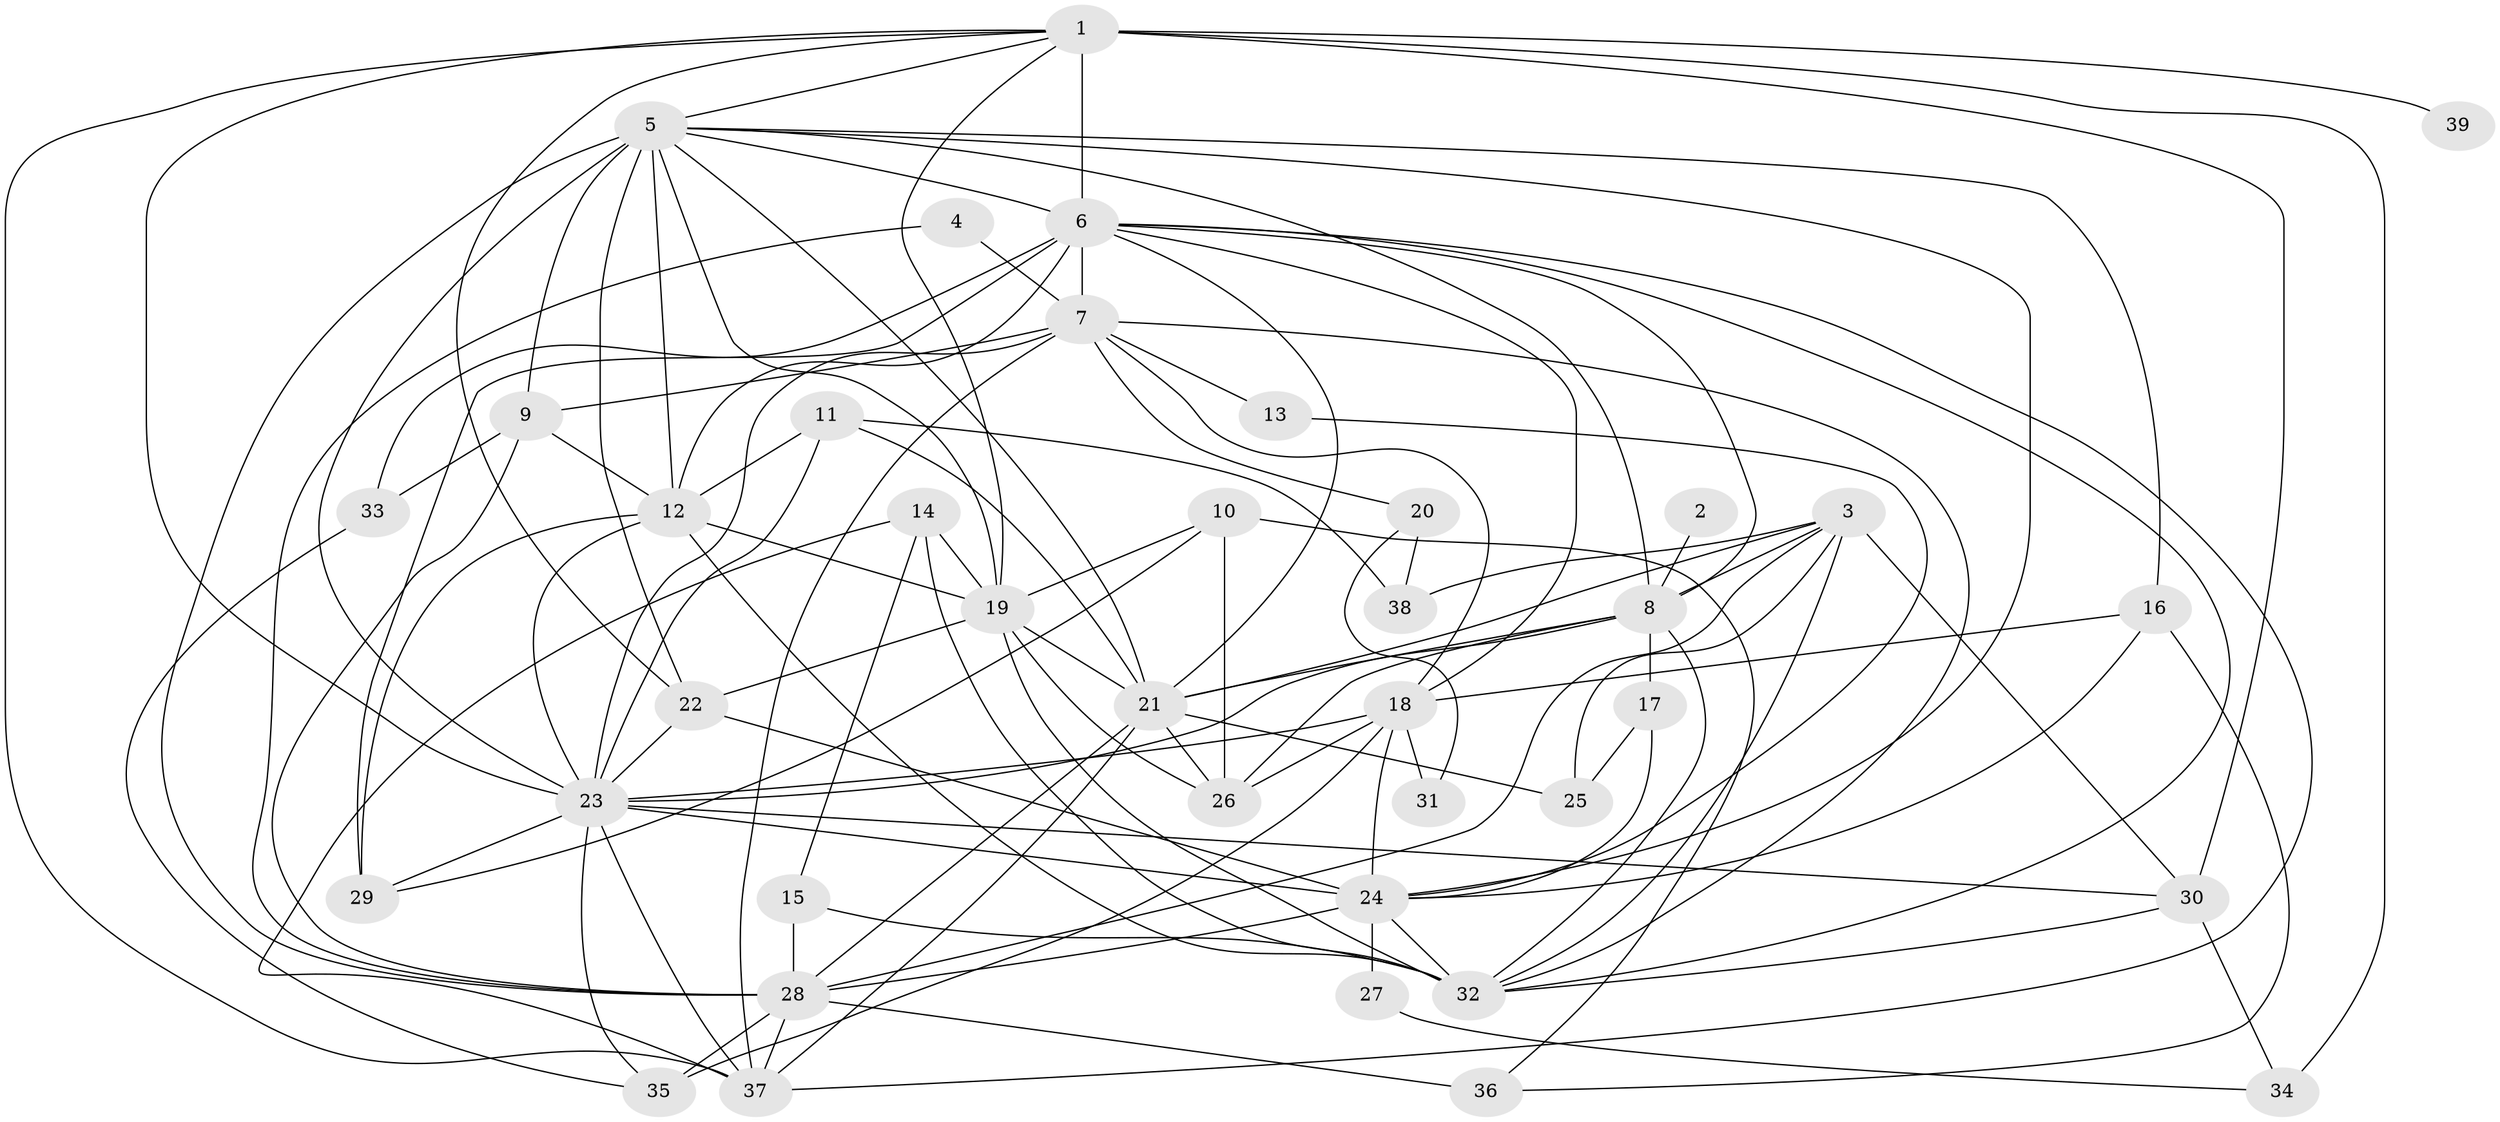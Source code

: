 // original degree distribution, {9: 0.010309278350515464, 2: 0.16494845360824742, 4: 0.26804123711340205, 7: 0.041237113402061855, 3: 0.24742268041237114, 5: 0.13402061855670103, 6: 0.13402061855670103}
// Generated by graph-tools (version 1.1) at 2025/51/03/04/25 22:51:15]
// undirected, 39 vertices, 110 edges
graph export_dot {
  node [color=gray90,style=filled];
  1;
  2;
  3;
  4;
  5;
  6;
  7;
  8;
  9;
  10;
  11;
  12;
  13;
  14;
  15;
  16;
  17;
  18;
  19;
  20;
  21;
  22;
  23;
  24;
  25;
  26;
  27;
  28;
  29;
  30;
  31;
  32;
  33;
  34;
  35;
  36;
  37;
  38;
  39;
  1 -- 5 [weight=1.0];
  1 -- 6 [weight=2.0];
  1 -- 19 [weight=1.0];
  1 -- 22 [weight=1.0];
  1 -- 23 [weight=1.0];
  1 -- 30 [weight=1.0];
  1 -- 34 [weight=1.0];
  1 -- 37 [weight=1.0];
  1 -- 39 [weight=2.0];
  2 -- 8 [weight=2.0];
  3 -- 8 [weight=1.0];
  3 -- 21 [weight=1.0];
  3 -- 25 [weight=1.0];
  3 -- 28 [weight=1.0];
  3 -- 30 [weight=1.0];
  3 -- 32 [weight=1.0];
  3 -- 38 [weight=1.0];
  4 -- 7 [weight=2.0];
  4 -- 28 [weight=2.0];
  5 -- 6 [weight=1.0];
  5 -- 8 [weight=1.0];
  5 -- 9 [weight=3.0];
  5 -- 12 [weight=2.0];
  5 -- 16 [weight=1.0];
  5 -- 19 [weight=1.0];
  5 -- 21 [weight=1.0];
  5 -- 22 [weight=1.0];
  5 -- 23 [weight=2.0];
  5 -- 24 [weight=1.0];
  5 -- 28 [weight=1.0];
  6 -- 7 [weight=2.0];
  6 -- 8 [weight=1.0];
  6 -- 12 [weight=1.0];
  6 -- 18 [weight=1.0];
  6 -- 21 [weight=1.0];
  6 -- 29 [weight=1.0];
  6 -- 32 [weight=1.0];
  6 -- 33 [weight=1.0];
  6 -- 37 [weight=1.0];
  7 -- 9 [weight=1.0];
  7 -- 13 [weight=1.0];
  7 -- 18 [weight=1.0];
  7 -- 20 [weight=1.0];
  7 -- 23 [weight=1.0];
  7 -- 32 [weight=1.0];
  7 -- 37 [weight=1.0];
  8 -- 17 [weight=3.0];
  8 -- 21 [weight=1.0];
  8 -- 23 [weight=1.0];
  8 -- 26 [weight=1.0];
  8 -- 32 [weight=1.0];
  9 -- 12 [weight=1.0];
  9 -- 28 [weight=1.0];
  9 -- 33 [weight=1.0];
  10 -- 19 [weight=1.0];
  10 -- 26 [weight=3.0];
  10 -- 29 [weight=1.0];
  10 -- 36 [weight=1.0];
  11 -- 12 [weight=2.0];
  11 -- 21 [weight=1.0];
  11 -- 23 [weight=2.0];
  11 -- 38 [weight=1.0];
  12 -- 19 [weight=1.0];
  12 -- 23 [weight=1.0];
  12 -- 29 [weight=2.0];
  12 -- 32 [weight=2.0];
  13 -- 24 [weight=1.0];
  14 -- 15 [weight=1.0];
  14 -- 19 [weight=1.0];
  14 -- 32 [weight=1.0];
  14 -- 37 [weight=1.0];
  15 -- 28 [weight=2.0];
  15 -- 32 [weight=1.0];
  16 -- 18 [weight=1.0];
  16 -- 24 [weight=1.0];
  16 -- 36 [weight=1.0];
  17 -- 24 [weight=1.0];
  17 -- 25 [weight=2.0];
  18 -- 23 [weight=1.0];
  18 -- 24 [weight=1.0];
  18 -- 26 [weight=1.0];
  18 -- 31 [weight=1.0];
  18 -- 35 [weight=1.0];
  19 -- 21 [weight=1.0];
  19 -- 22 [weight=1.0];
  19 -- 26 [weight=1.0];
  19 -- 32 [weight=1.0];
  20 -- 31 [weight=1.0];
  20 -- 38 [weight=1.0];
  21 -- 25 [weight=2.0];
  21 -- 26 [weight=1.0];
  21 -- 28 [weight=1.0];
  21 -- 37 [weight=1.0];
  22 -- 23 [weight=1.0];
  22 -- 24 [weight=3.0];
  23 -- 24 [weight=1.0];
  23 -- 29 [weight=2.0];
  23 -- 30 [weight=1.0];
  23 -- 35 [weight=1.0];
  23 -- 37 [weight=1.0];
  24 -- 27 [weight=1.0];
  24 -- 28 [weight=1.0];
  24 -- 32 [weight=1.0];
  27 -- 34 [weight=1.0];
  28 -- 35 [weight=2.0];
  28 -- 36 [weight=2.0];
  28 -- 37 [weight=1.0];
  30 -- 32 [weight=1.0];
  30 -- 34 [weight=1.0];
  33 -- 35 [weight=1.0];
}
